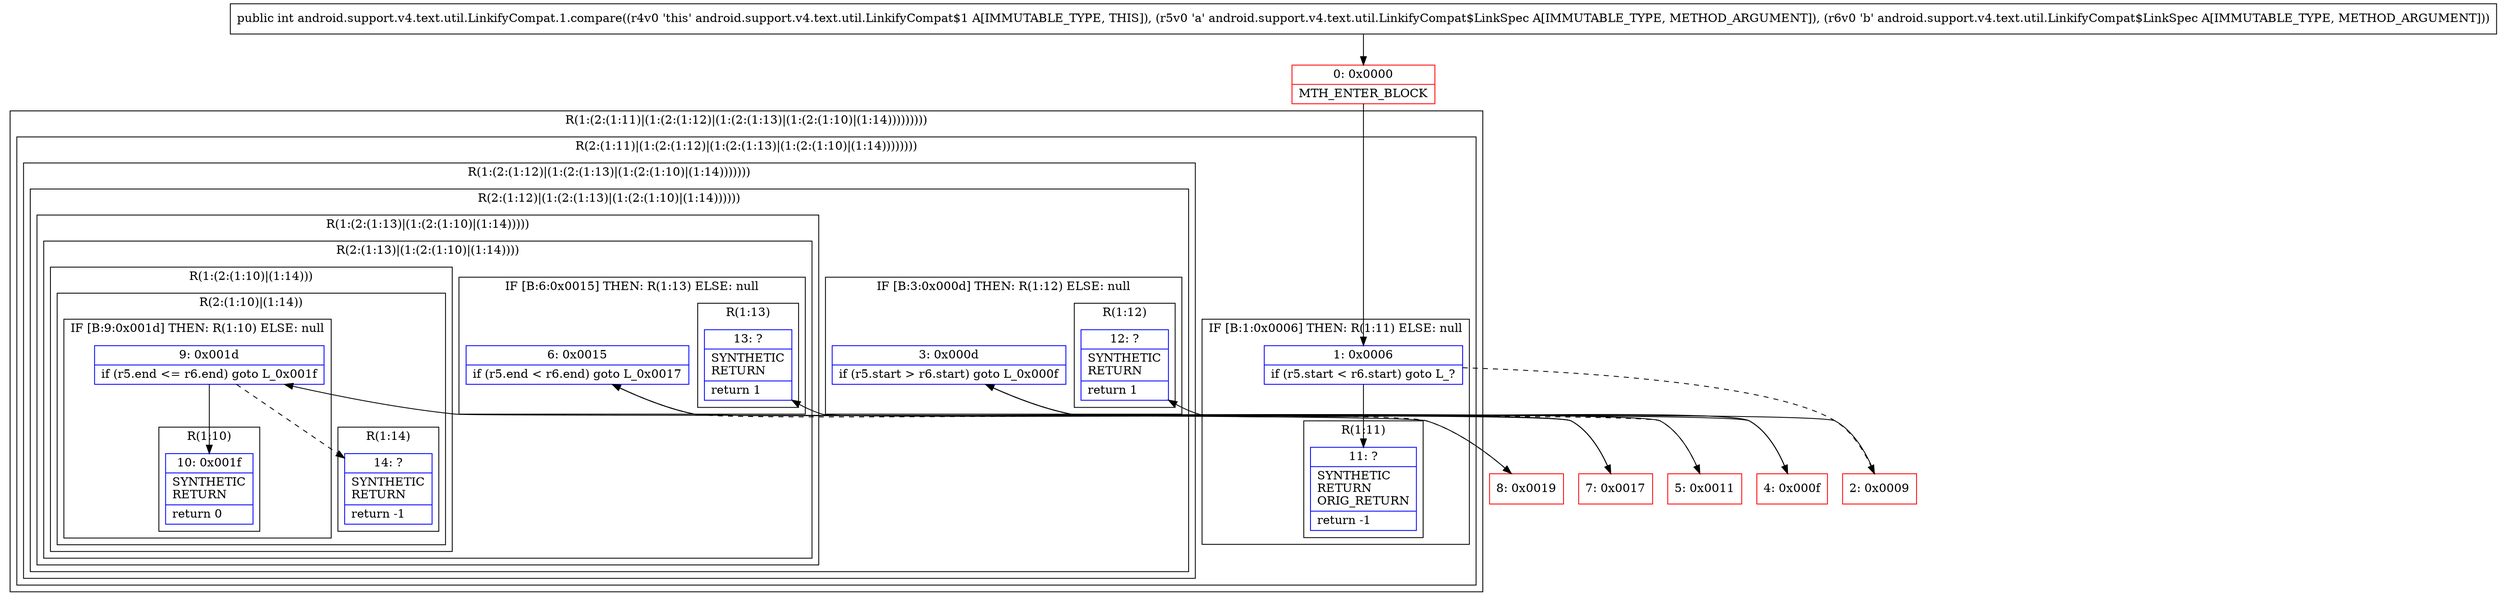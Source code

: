 digraph "CFG forandroid.support.v4.text.util.LinkifyCompat.1.compare(Landroid\/support\/v4\/text\/util\/LinkifyCompat$LinkSpec;Landroid\/support\/v4\/text\/util\/LinkifyCompat$LinkSpec;)I" {
subgraph cluster_Region_353315343 {
label = "R(1:(2:(1:11)|(1:(2:(1:12)|(1:(2:(1:13)|(1:(2:(1:10)|(1:14)))))))))";
node [shape=record,color=blue];
subgraph cluster_Region_283979519 {
label = "R(2:(1:11)|(1:(2:(1:12)|(1:(2:(1:13)|(1:(2:(1:10)|(1:14))))))))";
node [shape=record,color=blue];
subgraph cluster_IfRegion_1322676293 {
label = "IF [B:1:0x0006] THEN: R(1:11) ELSE: null";
node [shape=record,color=blue];
Node_1 [shape=record,label="{1\:\ 0x0006|if (r5.start \< r6.start) goto L_?\l}"];
subgraph cluster_Region_1016660681 {
label = "R(1:11)";
node [shape=record,color=blue];
Node_11 [shape=record,label="{11\:\ ?|SYNTHETIC\lRETURN\lORIG_RETURN\l|return \-1\l}"];
}
}
subgraph cluster_Region_1353320455 {
label = "R(1:(2:(1:12)|(1:(2:(1:13)|(1:(2:(1:10)|(1:14)))))))";
node [shape=record,color=blue];
subgraph cluster_Region_692670011 {
label = "R(2:(1:12)|(1:(2:(1:13)|(1:(2:(1:10)|(1:14))))))";
node [shape=record,color=blue];
subgraph cluster_IfRegion_1423984399 {
label = "IF [B:3:0x000d] THEN: R(1:12) ELSE: null";
node [shape=record,color=blue];
Node_3 [shape=record,label="{3\:\ 0x000d|if (r5.start \> r6.start) goto L_0x000f\l}"];
subgraph cluster_Region_547067920 {
label = "R(1:12)";
node [shape=record,color=blue];
Node_12 [shape=record,label="{12\:\ ?|SYNTHETIC\lRETURN\l|return 1\l}"];
}
}
subgraph cluster_Region_544294452 {
label = "R(1:(2:(1:13)|(1:(2:(1:10)|(1:14)))))";
node [shape=record,color=blue];
subgraph cluster_Region_1126886551 {
label = "R(2:(1:13)|(1:(2:(1:10)|(1:14))))";
node [shape=record,color=blue];
subgraph cluster_IfRegion_354681794 {
label = "IF [B:6:0x0015] THEN: R(1:13) ELSE: null";
node [shape=record,color=blue];
Node_6 [shape=record,label="{6\:\ 0x0015|if (r5.end \< r6.end) goto L_0x0017\l}"];
subgraph cluster_Region_1770213998 {
label = "R(1:13)";
node [shape=record,color=blue];
Node_13 [shape=record,label="{13\:\ ?|SYNTHETIC\lRETURN\l|return 1\l}"];
}
}
subgraph cluster_Region_1131018636 {
label = "R(1:(2:(1:10)|(1:14)))";
node [shape=record,color=blue];
subgraph cluster_Region_1463024418 {
label = "R(2:(1:10)|(1:14))";
node [shape=record,color=blue];
subgraph cluster_IfRegion_1656539157 {
label = "IF [B:9:0x001d] THEN: R(1:10) ELSE: null";
node [shape=record,color=blue];
Node_9 [shape=record,label="{9\:\ 0x001d|if (r5.end \<= r6.end) goto L_0x001f\l}"];
subgraph cluster_Region_299890190 {
label = "R(1:10)";
node [shape=record,color=blue];
Node_10 [shape=record,label="{10\:\ 0x001f|SYNTHETIC\lRETURN\l|return 0\l}"];
}
}
subgraph cluster_Region_502712352 {
label = "R(1:14)";
node [shape=record,color=blue];
Node_14 [shape=record,label="{14\:\ ?|SYNTHETIC\lRETURN\l|return \-1\l}"];
}
}
}
}
}
}
}
}
}
Node_0 [shape=record,color=red,label="{0\:\ 0x0000|MTH_ENTER_BLOCK\l}"];
Node_2 [shape=record,color=red,label="{2\:\ 0x0009}"];
Node_4 [shape=record,color=red,label="{4\:\ 0x000f}"];
Node_5 [shape=record,color=red,label="{5\:\ 0x0011}"];
Node_7 [shape=record,color=red,label="{7\:\ 0x0017}"];
Node_8 [shape=record,color=red,label="{8\:\ 0x0019}"];
MethodNode[shape=record,label="{public int android.support.v4.text.util.LinkifyCompat.1.compare((r4v0 'this' android.support.v4.text.util.LinkifyCompat$1 A[IMMUTABLE_TYPE, THIS]), (r5v0 'a' android.support.v4.text.util.LinkifyCompat$LinkSpec A[IMMUTABLE_TYPE, METHOD_ARGUMENT]), (r6v0 'b' android.support.v4.text.util.LinkifyCompat$LinkSpec A[IMMUTABLE_TYPE, METHOD_ARGUMENT])) }"];
MethodNode -> Node_0;
Node_1 -> Node_2[style=dashed];
Node_1 -> Node_11;
Node_3 -> Node_4;
Node_3 -> Node_5[style=dashed];
Node_6 -> Node_7;
Node_6 -> Node_8[style=dashed];
Node_9 -> Node_10;
Node_9 -> Node_14[style=dashed];
Node_0 -> Node_1;
Node_2 -> Node_3;
Node_4 -> Node_12;
Node_5 -> Node_6;
Node_7 -> Node_13;
Node_8 -> Node_9;
}

